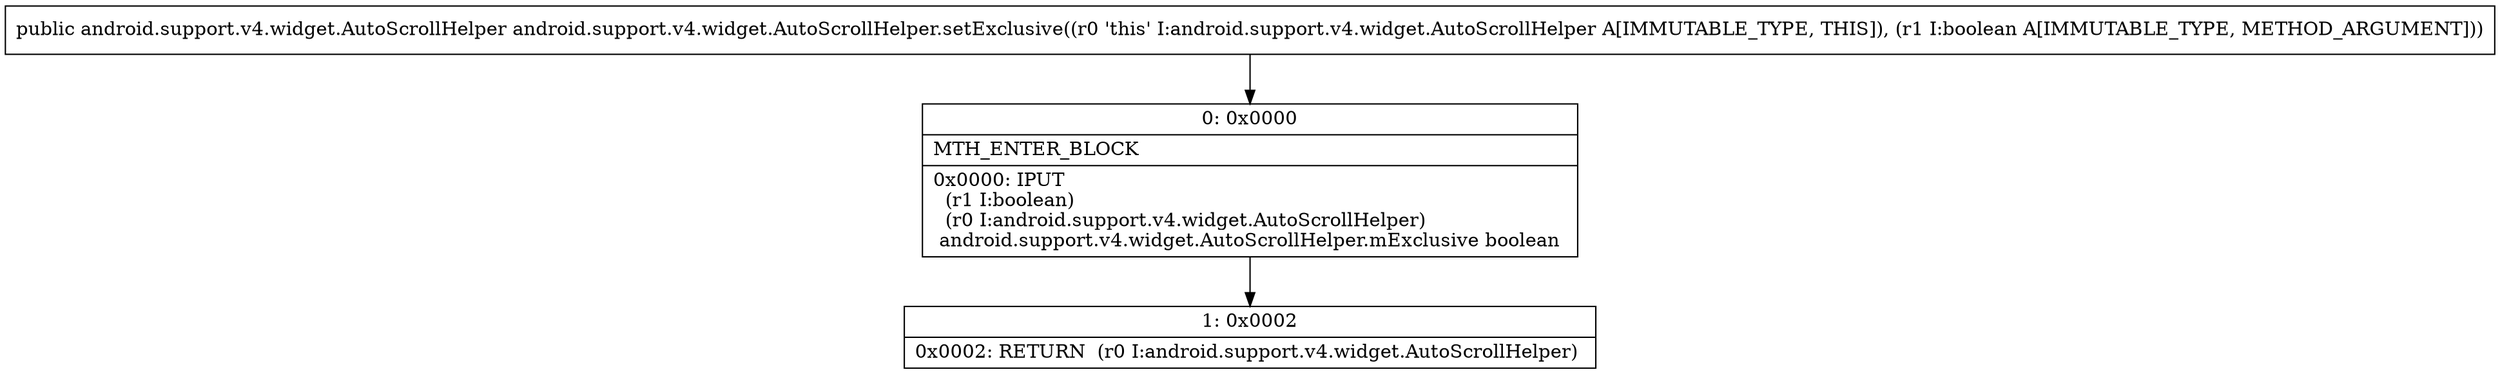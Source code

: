 digraph "CFG forandroid.support.v4.widget.AutoScrollHelper.setExclusive(Z)Landroid\/support\/v4\/widget\/AutoScrollHelper;" {
Node_0 [shape=record,label="{0\:\ 0x0000|MTH_ENTER_BLOCK\l|0x0000: IPUT  \l  (r1 I:boolean)\l  (r0 I:android.support.v4.widget.AutoScrollHelper)\l android.support.v4.widget.AutoScrollHelper.mExclusive boolean \l}"];
Node_1 [shape=record,label="{1\:\ 0x0002|0x0002: RETURN  (r0 I:android.support.v4.widget.AutoScrollHelper) \l}"];
MethodNode[shape=record,label="{public android.support.v4.widget.AutoScrollHelper android.support.v4.widget.AutoScrollHelper.setExclusive((r0 'this' I:android.support.v4.widget.AutoScrollHelper A[IMMUTABLE_TYPE, THIS]), (r1 I:boolean A[IMMUTABLE_TYPE, METHOD_ARGUMENT])) }"];
MethodNode -> Node_0;
Node_0 -> Node_1;
}

